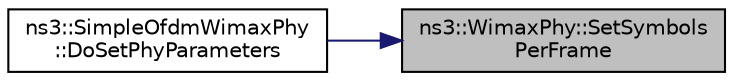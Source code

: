 digraph "ns3::WimaxPhy::SetSymbolsPerFrame"
{
 // LATEX_PDF_SIZE
  edge [fontname="Helvetica",fontsize="10",labelfontname="Helvetica",labelfontsize="10"];
  node [fontname="Helvetica",fontsize="10",shape=record];
  rankdir="RL";
  Node1 [label="ns3::WimaxPhy::SetSymbols\lPerFrame",height=0.2,width=0.4,color="black", fillcolor="grey75", style="filled", fontcolor="black",tooltip="set the number of symbols per frame"];
  Node1 -> Node2 [dir="back",color="midnightblue",fontsize="10",style="solid",fontname="Helvetica"];
  Node2 [label="ns3::SimpleOfdmWimaxPhy\l::DoSetPhyParameters",height=0.2,width=0.4,color="black", fillcolor="white", style="filled",URL="$classns3_1_1_simple_ofdm_wimax_phy.html#a4040031e0195e01fe0117a3da514597e",tooltip="Set Phy parameters."];
}

